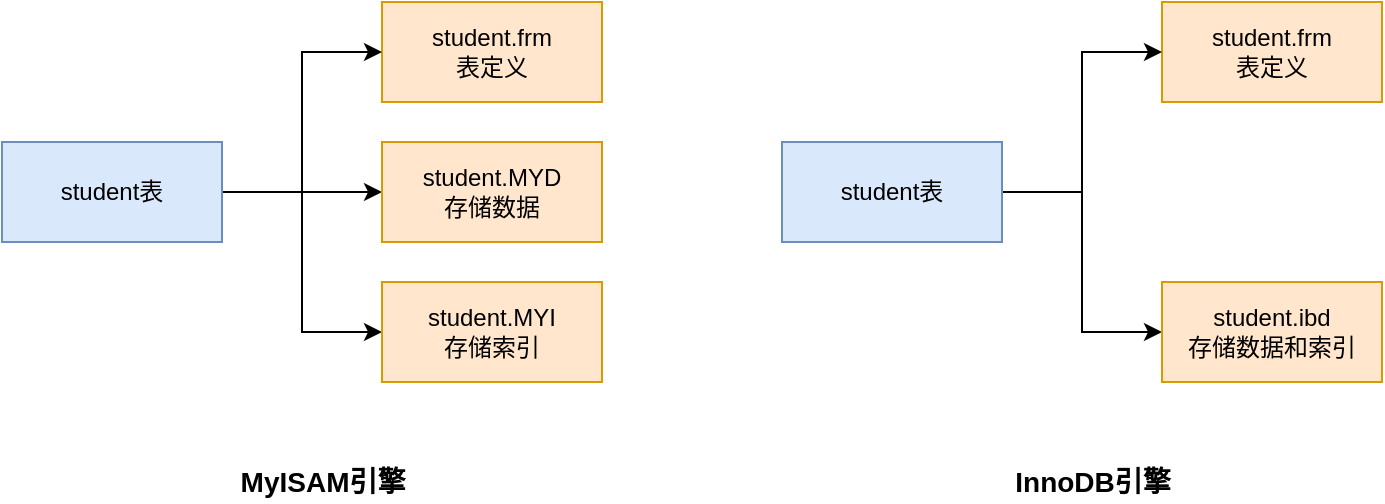 <mxfile version="15.4.0" type="device"><diagram id="80vFCuY6UqMS7iTiuwlz" name="第 1 页"><mxGraphModel dx="946" dy="608" grid="1" gridSize="10" guides="1" tooltips="1" connect="1" arrows="1" fold="1" page="1" pageScale="1" pageWidth="827" pageHeight="1169" math="0" shadow="0"><root><mxCell id="0"/><mxCell id="1" parent="0"/><mxCell id="urngR7G-rUyeveEbbSYv-1" value="student.frm&lt;br&gt;表定义" style="rounded=0;whiteSpace=wrap;html=1;fillColor=#ffe6cc;strokeColor=#d79b00;" parent="1" vertex="1"><mxGeometry x="320" y="150" width="110" height="50" as="geometry"/></mxCell><mxCell id="urngR7G-rUyeveEbbSYv-6" style="edgeStyle=orthogonalEdgeStyle;rounded=0;orthogonalLoop=1;jettySize=auto;html=1;exitX=1;exitY=0.5;exitDx=0;exitDy=0;entryX=0;entryY=0.5;entryDx=0;entryDy=0;" parent="1" source="urngR7G-rUyeveEbbSYv-3" target="urngR7G-rUyeveEbbSYv-1" edge="1"><mxGeometry relative="1" as="geometry"/></mxCell><mxCell id="urngR7G-rUyeveEbbSYv-7" style="edgeStyle=orthogonalEdgeStyle;rounded=0;orthogonalLoop=1;jettySize=auto;html=1;exitX=1;exitY=0.5;exitDx=0;exitDy=0;entryX=0;entryY=0.5;entryDx=0;entryDy=0;" parent="1" source="urngR7G-rUyeveEbbSYv-3" target="urngR7G-rUyeveEbbSYv-4" edge="1"><mxGeometry relative="1" as="geometry"/></mxCell><mxCell id="urngR7G-rUyeveEbbSYv-8" style="edgeStyle=orthogonalEdgeStyle;rounded=0;orthogonalLoop=1;jettySize=auto;html=1;exitX=1;exitY=0.5;exitDx=0;exitDy=0;entryX=0;entryY=0.5;entryDx=0;entryDy=0;" parent="1" source="urngR7G-rUyeveEbbSYv-3" target="urngR7G-rUyeveEbbSYv-5" edge="1"><mxGeometry relative="1" as="geometry"/></mxCell><mxCell id="urngR7G-rUyeveEbbSYv-3" value="student表" style="rounded=0;whiteSpace=wrap;html=1;fillColor=#dae8fc;strokeColor=#6c8ebf;" parent="1" vertex="1"><mxGeometry x="130" y="220" width="110" height="50" as="geometry"/></mxCell><mxCell id="urngR7G-rUyeveEbbSYv-4" value="student.MYD&lt;br&gt;存储数据" style="rounded=0;whiteSpace=wrap;html=1;fillColor=#ffe6cc;strokeColor=#d79b00;" parent="1" vertex="1"><mxGeometry x="320" y="220" width="110" height="50" as="geometry"/></mxCell><mxCell id="urngR7G-rUyeveEbbSYv-5" value="student.MYI&lt;br&gt;存储索引" style="rounded=0;whiteSpace=wrap;html=1;fillColor=#ffe6cc;strokeColor=#d79b00;" parent="1" vertex="1"><mxGeometry x="320" y="290" width="110" height="50" as="geometry"/></mxCell><mxCell id="urngR7G-rUyeveEbbSYv-9" value="student.frm&lt;br&gt;表定义" style="rounded=0;whiteSpace=wrap;html=1;fillColor=#ffe6cc;strokeColor=#d79b00;" parent="1" vertex="1"><mxGeometry x="710" y="150" width="110" height="50" as="geometry"/></mxCell><mxCell id="urngR7G-rUyeveEbbSYv-10" style="edgeStyle=orthogonalEdgeStyle;rounded=0;orthogonalLoop=1;jettySize=auto;html=1;exitX=1;exitY=0.5;exitDx=0;exitDy=0;entryX=0;entryY=0.5;entryDx=0;entryDy=0;" parent="1" source="urngR7G-rUyeveEbbSYv-13" target="urngR7G-rUyeveEbbSYv-9" edge="1"><mxGeometry relative="1" as="geometry"/></mxCell><mxCell id="urngR7G-rUyeveEbbSYv-12" style="edgeStyle=orthogonalEdgeStyle;rounded=0;orthogonalLoop=1;jettySize=auto;html=1;exitX=1;exitY=0.5;exitDx=0;exitDy=0;entryX=0;entryY=0.5;entryDx=0;entryDy=0;" parent="1" source="urngR7G-rUyeveEbbSYv-13" target="urngR7G-rUyeveEbbSYv-15" edge="1"><mxGeometry relative="1" as="geometry"/></mxCell><mxCell id="urngR7G-rUyeveEbbSYv-13" value="student表" style="rounded=0;whiteSpace=wrap;html=1;fillColor=#dae8fc;strokeColor=#6c8ebf;" parent="1" vertex="1"><mxGeometry x="520" y="220" width="110" height="50" as="geometry"/></mxCell><mxCell id="urngR7G-rUyeveEbbSYv-15" value="student.ibd&lt;br&gt;存储数据和索引" style="rounded=0;whiteSpace=wrap;html=1;fillColor=#ffe6cc;strokeColor=#d79b00;" parent="1" vertex="1"><mxGeometry x="710" y="290" width="110" height="50" as="geometry"/></mxCell><mxCell id="urngR7G-rUyeveEbbSYv-18" value="&lt;b&gt;&lt;font style=&quot;font-size: 14px&quot;&gt;MyISAM引擎&lt;/font&gt;&lt;/b&gt;" style="text;html=1;align=center;verticalAlign=middle;resizable=0;points=[];autosize=1;strokeColor=none;fillColor=none;" parent="1" vertex="1"><mxGeometry x="240" y="380" width="100" height="20" as="geometry"/></mxCell><mxCell id="urngR7G-rUyeveEbbSYv-19" value="&lt;b&gt;&lt;font style=&quot;font-size: 14px&quot;&gt;InnoDB引擎&lt;/font&gt;&lt;/b&gt;" style="text;html=1;align=center;verticalAlign=middle;resizable=0;points=[];autosize=1;strokeColor=none;fillColor=none;" parent="1" vertex="1"><mxGeometry x="630" y="380" width="90" height="20" as="geometry"/></mxCell></root></mxGraphModel></diagram></mxfile>
